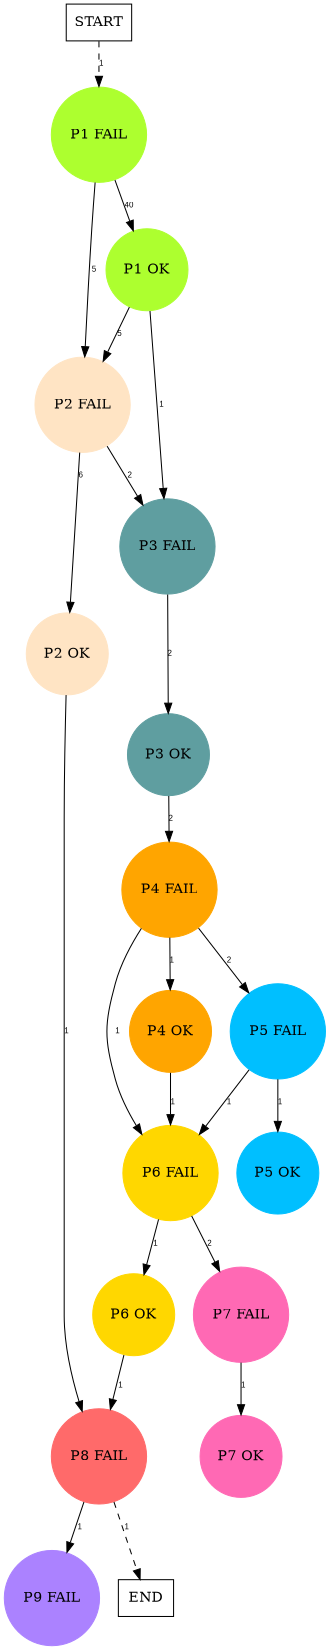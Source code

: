 digraph graphname {
	dpi = 150
	size="16,11!";
	margin = 0;
"P1 FAIL" [shape=circle, color=greenyellow, style=filled]"P2 FAIL" [shape=circle, color=bisque, style=filled]"P1 OK" [shape=circle, color=greenyellow, style=filled]"P3 FAIL" [shape=circle, color=cadetblue, style=filled]"P3 OK" [shape=circle, color=cadetblue, style=filled]"P4 FAIL" [shape=circle, color=orange, style=filled]"P5 FAIL" [shape=circle, color=deepskyblue, style=filled]"P6 FAIL" [shape=circle, color=gold, style=filled]"P7 FAIL" [shape=circle, color=hotpink, style=filled]"P5 OK" [shape=circle, color=deepskyblue, style=filled]"P7 OK" [shape=circle, color=hotpink, style=filled]"P4 OK" [shape=circle, color=orange, style=filled]"P6 OK" [shape=circle, color=gold, style=filled]"P8 FAIL" [shape=circle, color=indianred1, style=filled]"P9 FAIL" [shape=circle, color=mediumpurple1, style=filled]"P2 OK" [shape=circle, color=bisque, style=filled]"START" [shape=box, fillcolor=white, style=filled, color=black]"END" [shape=box, fillcolor=white, style=filled, color=black]"P1 FAIL" -> "P2 FAIL" [ label ="5" labelfloat=false fontname="Arial" fontsize=8]
"P1 FAIL" -> "P1 OK" [ label ="40" labelfloat=false fontname="Arial" fontsize=8]
"P2 FAIL" -> "P3 FAIL" [ label ="2" labelfloat=false fontname="Arial" fontsize=8]
"P2 FAIL" -> "P2 OK" [ label ="6" labelfloat=false fontname="Arial" fontsize=8]
"P1 OK" -> "P2 FAIL" [ label ="5" labelfloat=false fontname="Arial" fontsize=8]
"P1 OK" -> "P3 FAIL" [ label ="1" labelfloat=false fontname="Arial" fontsize=8]
"P3 FAIL" -> "P3 OK" [ label ="2" labelfloat=false fontname="Arial" fontsize=8]
"P3 OK" -> "P4 FAIL" [ label ="2" labelfloat=false fontname="Arial" fontsize=8]
"P4 FAIL" -> "P5 FAIL" [ label ="2" labelfloat=false fontname="Arial" fontsize=8]
"P4 FAIL" -> "P6 FAIL" [ label ="1" labelfloat=false fontname="Arial" fontsize=8]
"P4 FAIL" -> "P4 OK" [ label ="1" labelfloat=false fontname="Arial" fontsize=8]
"P5 FAIL" -> "P6 FAIL" [ label ="1" labelfloat=false fontname="Arial" fontsize=8]
"P5 FAIL" -> "P5 OK" [ label ="1" labelfloat=false fontname="Arial" fontsize=8]
"P6 FAIL" -> "P7 FAIL" [ label ="2" labelfloat=false fontname="Arial" fontsize=8]
"P6 FAIL" -> "P6 OK" [ label ="1" labelfloat=false fontname="Arial" fontsize=8]
"P7 FAIL" -> "P7 OK" [ label ="1" labelfloat=false fontname="Arial" fontsize=8]
"P4 OK" -> "P6 FAIL" [ label ="1" labelfloat=false fontname="Arial" fontsize=8]
"P6 OK" -> "P8 FAIL" [ label ="1" labelfloat=false fontname="Arial" fontsize=8]
"P8 FAIL" -> "P9 FAIL" [ label ="1" labelfloat=false fontname="Arial" fontsize=8]
"P8 FAIL" -> "END" [ style = dashed label ="1" labelfloat=false fontname="Arial" fontsize=8]
"P2 OK" -> "P8 FAIL" [ label ="1" labelfloat=false fontname="Arial" fontsize=8]
"START" -> "P1 FAIL" [ style = dashed label ="1" labelfloat=false fontname="Arial" fontsize=8]
}
